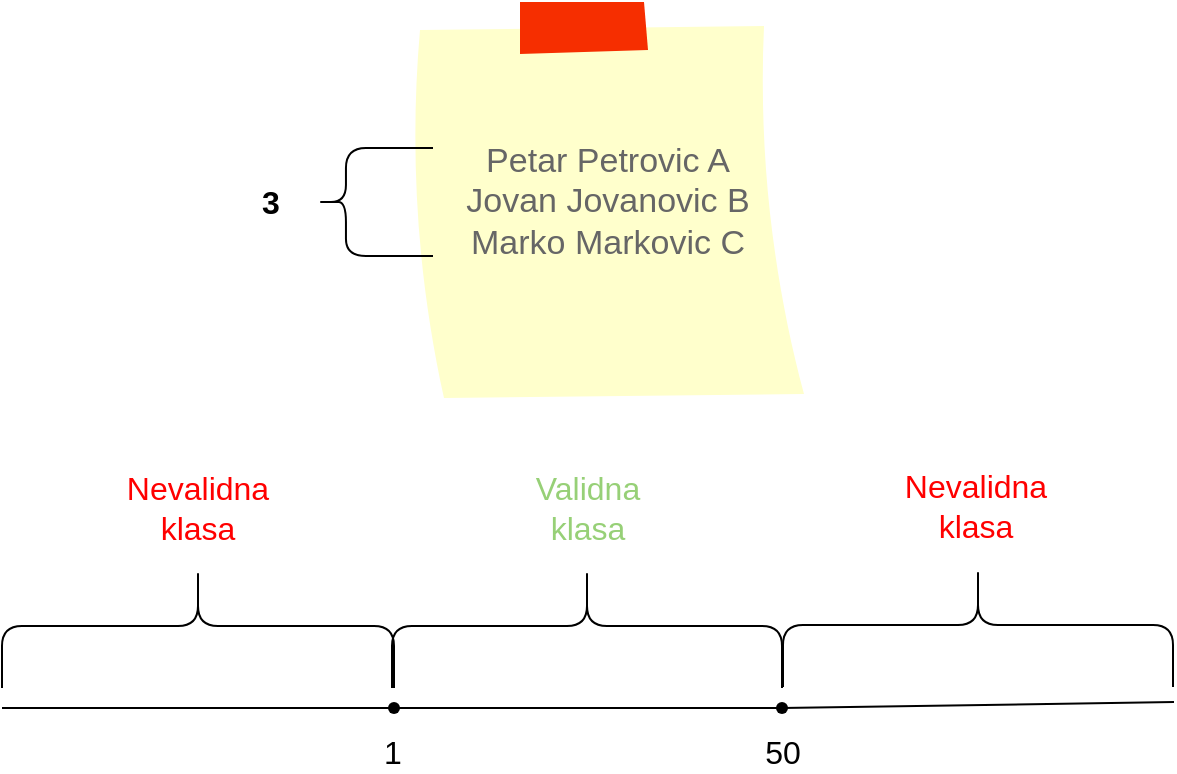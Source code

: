 <mxfile version="22.1.3" type="device">
  <diagram name="Page-1" id="qqaZlvfAYo21mLsDR9zG">
    <mxGraphModel dx="1834" dy="1240" grid="0" gridSize="10" guides="1" tooltips="1" connect="1" arrows="1" fold="1" page="0" pageScale="1" pageWidth="850" pageHeight="1100" math="0" shadow="0">
      <root>
        <mxCell id="0" />
        <mxCell id="1" parent="0" />
        <mxCell id="iZV24EI_f0F_w6ac2HIL-3" value="" style="endArrow=none;html=1;rounded=0;fontSize=12;startSize=8;endSize=8;curved=1;" edge="1" parent="1" source="iZV24EI_f0F_w6ac2HIL-10">
          <mxGeometry width="50" height="50" relative="1" as="geometry">
            <mxPoint x="-112" y="257" as="sourcePoint" />
            <mxPoint x="469" y="252" as="targetPoint" />
          </mxGeometry>
        </mxCell>
        <mxCell id="iZV24EI_f0F_w6ac2HIL-5" value="50" style="edgeLabel;html=1;align=center;verticalAlign=middle;resizable=0;points=[];fontSize=16;" vertex="1" connectable="0" parent="iZV24EI_f0F_w6ac2HIL-3">
          <mxGeometry x="0.853" y="-2" relative="1" as="geometry">
            <mxPoint x="-182" y="23" as="offset" />
          </mxGeometry>
        </mxCell>
        <mxCell id="iZV24EI_f0F_w6ac2HIL-7" value="" style="endArrow=none;html=1;rounded=0;fontSize=12;startSize=8;endSize=8;curved=1;" edge="1" parent="1" target="iZV24EI_f0F_w6ac2HIL-6">
          <mxGeometry width="50" height="50" relative="1" as="geometry">
            <mxPoint x="-117" y="255" as="sourcePoint" />
            <mxPoint x="526" y="257" as="targetPoint" />
          </mxGeometry>
        </mxCell>
        <mxCell id="iZV24EI_f0F_w6ac2HIL-8" value="&lt;div&gt;1&lt;/div&gt;" style="edgeLabel;html=1;align=center;verticalAlign=middle;resizable=0;points=[];fontSize=16;" vertex="1" connectable="0" parent="iZV24EI_f0F_w6ac2HIL-7">
          <mxGeometry x="-0.931" y="-1" relative="1" as="geometry">
            <mxPoint x="188" y="21" as="offset" />
          </mxGeometry>
        </mxCell>
        <mxCell id="iZV24EI_f0F_w6ac2HIL-6" value="" style="shape=waypoint;sketch=0;fillStyle=solid;size=6;pointerEvents=1;points=[];fillColor=none;resizable=0;rotatable=0;perimeter=centerPerimeter;snapToPoint=1;fontSize=16;" vertex="1" parent="1">
          <mxGeometry x="69" y="245" width="20" height="20" as="geometry" />
        </mxCell>
        <mxCell id="iZV24EI_f0F_w6ac2HIL-11" value="" style="endArrow=none;html=1;rounded=0;fontSize=12;startSize=8;endSize=8;curved=1;" edge="1" parent="1" source="iZV24EI_f0F_w6ac2HIL-6" target="iZV24EI_f0F_w6ac2HIL-10">
          <mxGeometry width="50" height="50" relative="1" as="geometry">
            <mxPoint x="-77" y="255" as="sourcePoint" />
            <mxPoint x="526" y="257" as="targetPoint" />
          </mxGeometry>
        </mxCell>
        <mxCell id="iZV24EI_f0F_w6ac2HIL-10" value="" style="shape=waypoint;sketch=0;fillStyle=solid;size=6;pointerEvents=1;points=[];fillColor=none;resizable=0;rotatable=0;perimeter=centerPerimeter;snapToPoint=1;fontSize=16;" vertex="1" parent="1">
          <mxGeometry x="263" y="245" width="20" height="20" as="geometry" />
        </mxCell>
        <mxCell id="iZV24EI_f0F_w6ac2HIL-40" value="" style="group" vertex="1" connectable="0" parent="1">
          <mxGeometry x="-2" y="-98" width="288" height="200" as="geometry" />
        </mxCell>
        <mxCell id="iZV24EI_f0F_w6ac2HIL-33" value="&lt;div&gt;Petar Petrovic A&lt;br&gt;&lt;/div&gt;&lt;div&gt;Jovan Jovanovic B&lt;/div&gt;&lt;div&gt;Marko Markovic C &lt;br&gt;&lt;/div&gt;" style="strokeWidth=1;shadow=0;dashed=0;align=center;html=1;shape=mxgraph.mockup.text.stickyNote2;fontColor=#666666;mainText=;fontSize=17;whiteSpace=wrap;fillColor=#ffffcc;strokeColor=#F62E00;" vertex="1" parent="iZV24EI_f0F_w6ac2HIL-40">
          <mxGeometry x="88" width="200" height="200" as="geometry" />
        </mxCell>
        <mxCell id="iZV24EI_f0F_w6ac2HIL-39" value="" style="group" vertex="1" connectable="0" parent="iZV24EI_f0F_w6ac2HIL-40">
          <mxGeometry y="73" width="100.5" height="54" as="geometry" />
        </mxCell>
        <mxCell id="iZV24EI_f0F_w6ac2HIL-36" value="" style="shape=curlyBracket;whiteSpace=wrap;html=1;rounded=1;labelPosition=left;verticalLabelPosition=middle;align=right;verticalAlign=middle;fontSize=16;size=0.256;" vertex="1" parent="iZV24EI_f0F_w6ac2HIL-39">
          <mxGeometry x="42" width="58.5" height="54" as="geometry" />
        </mxCell>
        <mxCell id="iZV24EI_f0F_w6ac2HIL-37" value="3" style="text;strokeColor=none;fillColor=none;html=1;fontSize=16;fontStyle=1;verticalAlign=middle;align=center;" vertex="1" parent="iZV24EI_f0F_w6ac2HIL-39">
          <mxGeometry y="7" width="38" height="40" as="geometry" />
        </mxCell>
        <mxCell id="iZV24EI_f0F_w6ac2HIL-41" value="" style="group" vertex="1" connectable="0" parent="1">
          <mxGeometry x="78" y="140" width="195" height="105" as="geometry" />
        </mxCell>
        <mxCell id="iZV24EI_f0F_w6ac2HIL-14" value="" style="shape=curlyBracket;whiteSpace=wrap;html=1;rounded=1;labelPosition=left;verticalLabelPosition=middle;align=right;verticalAlign=middle;fontSize=16;rotation=90;" vertex="1" parent="iZV24EI_f0F_w6ac2HIL-41">
          <mxGeometry x="66.5" y="-23.5" width="62" height="195" as="geometry" />
        </mxCell>
        <mxCell id="iZV24EI_f0F_w6ac2HIL-16" value="Validna klasa" style="text;html=1;strokeColor=none;fillColor=none;align=center;verticalAlign=middle;whiteSpace=wrap;rounded=0;fontSize=16;fontColor=#97D077;" vertex="1" parent="iZV24EI_f0F_w6ac2HIL-41">
          <mxGeometry x="67.5" width="60" height="30" as="geometry" />
        </mxCell>
        <mxCell id="iZV24EI_f0F_w6ac2HIL-42" value="" style="group" vertex="1" connectable="0" parent="1">
          <mxGeometry x="273.5" y="139" width="195" height="105.5" as="geometry" />
        </mxCell>
        <mxCell id="iZV24EI_f0F_w6ac2HIL-15" value="" style="shape=curlyBracket;whiteSpace=wrap;html=1;rounded=1;labelPosition=left;verticalLabelPosition=middle;align=right;verticalAlign=middle;fontSize=16;rotation=90;" vertex="1" parent="iZV24EI_f0F_w6ac2HIL-42">
          <mxGeometry x="66.5" y="-23" width="62" height="195" as="geometry" />
        </mxCell>
        <mxCell id="iZV24EI_f0F_w6ac2HIL-18" value="Nevalidna klasa" style="text;html=1;strokeColor=none;fillColor=none;align=center;verticalAlign=middle;whiteSpace=wrap;rounded=0;fontSize=16;fontColor=#FF0000;" vertex="1" parent="iZV24EI_f0F_w6ac2HIL-42">
          <mxGeometry x="66.5" width="60" height="30" as="geometry" />
        </mxCell>
        <mxCell id="iZV24EI_f0F_w6ac2HIL-43" value="" style="group" vertex="1" connectable="0" parent="1">
          <mxGeometry x="-117" y="140" width="196" height="105" as="geometry" />
        </mxCell>
        <mxCell id="iZV24EI_f0F_w6ac2HIL-13" value="" style="shape=curlyBracket;whiteSpace=wrap;html=1;rounded=1;labelPosition=left;verticalLabelPosition=middle;align=right;verticalAlign=middle;fontSize=16;rotation=90;" vertex="1" parent="iZV24EI_f0F_w6ac2HIL-43">
          <mxGeometry x="67" y="-24" width="62" height="196" as="geometry" />
        </mxCell>
        <mxCell id="iZV24EI_f0F_w6ac2HIL-17" value="Nevalidna klasa" style="text;html=1;align=center;verticalAlign=middle;whiteSpace=wrap;rounded=0;fontSize=16;strokeColor=none;fontColor=#FF0000;" vertex="1" parent="iZV24EI_f0F_w6ac2HIL-43">
          <mxGeometry x="68" width="60" height="30" as="geometry" />
        </mxCell>
      </root>
    </mxGraphModel>
  </diagram>
</mxfile>
